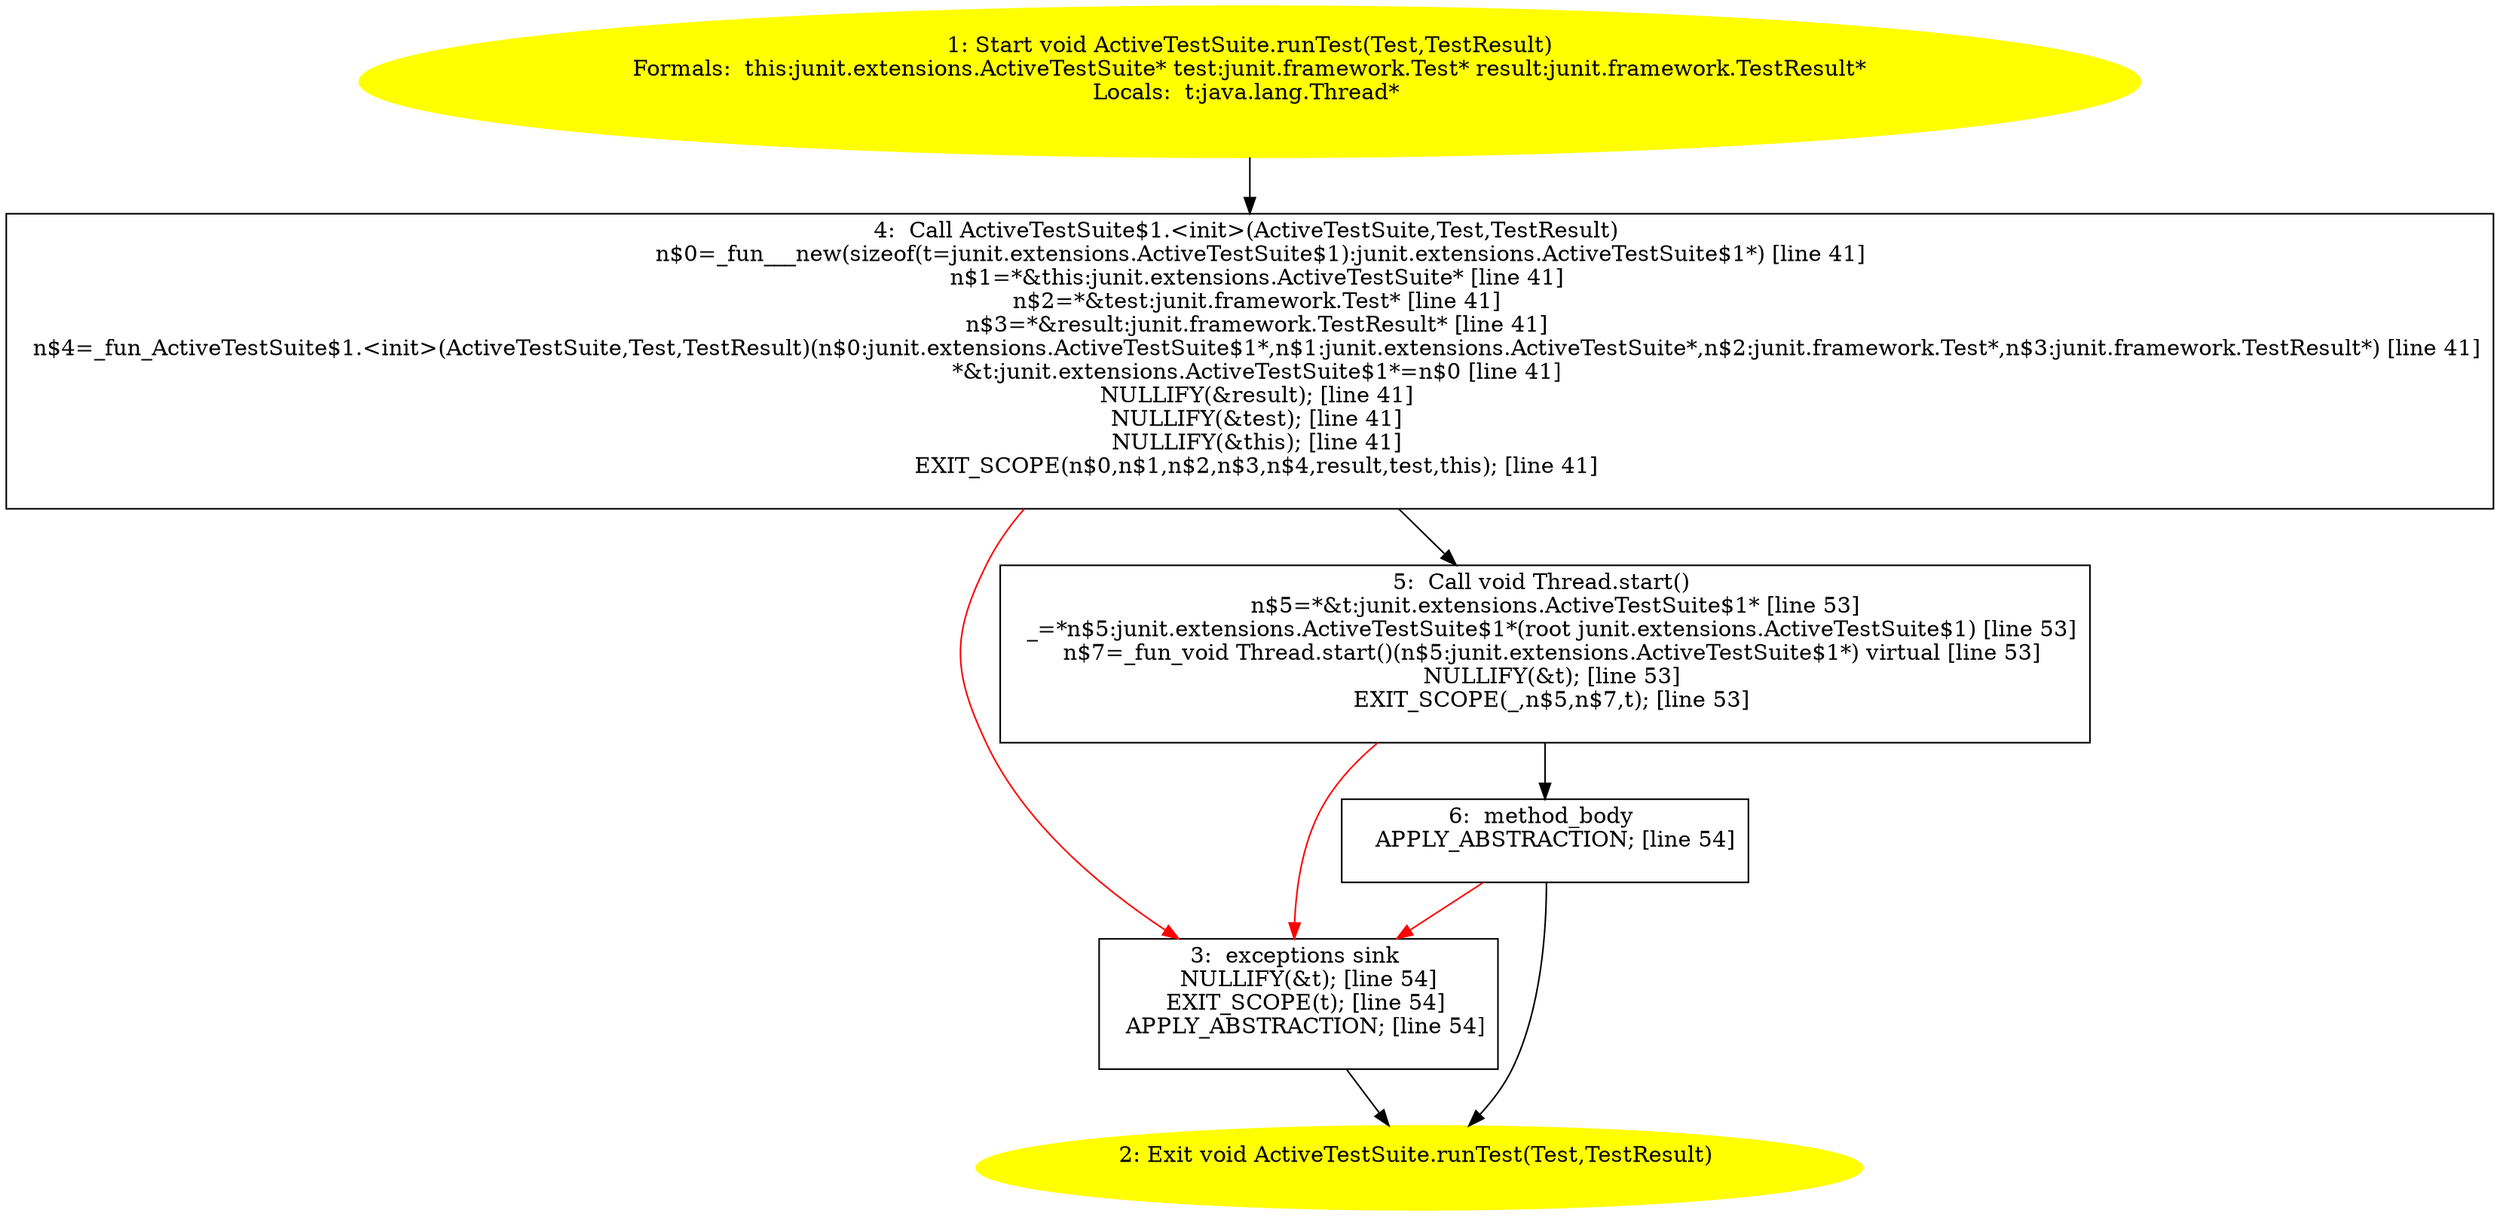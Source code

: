 /* @generated */
digraph cfg {
"junit.extensions.ActiveTestSuite.runTest(junit.framework.Test,junit.framework.TestResult):void.fd440743c4b17776a19bc0da39fcb62a_1" [label="1: Start void ActiveTestSuite.runTest(Test,TestResult)\nFormals:  this:junit.extensions.ActiveTestSuite* test:junit.framework.Test* result:junit.framework.TestResult*\nLocals:  t:java.lang.Thread* \n  " color=yellow style=filled]
	

	 "junit.extensions.ActiveTestSuite.runTest(junit.framework.Test,junit.framework.TestResult):void.fd440743c4b17776a19bc0da39fcb62a_1" -> "junit.extensions.ActiveTestSuite.runTest(junit.framework.Test,junit.framework.TestResult):void.fd440743c4b17776a19bc0da39fcb62a_4" ;
"junit.extensions.ActiveTestSuite.runTest(junit.framework.Test,junit.framework.TestResult):void.fd440743c4b17776a19bc0da39fcb62a_2" [label="2: Exit void ActiveTestSuite.runTest(Test,TestResult) \n  " color=yellow style=filled]
	

"junit.extensions.ActiveTestSuite.runTest(junit.framework.Test,junit.framework.TestResult):void.fd440743c4b17776a19bc0da39fcb62a_3" [label="3:  exceptions sink \n   NULLIFY(&t); [line 54]\n  EXIT_SCOPE(t); [line 54]\n  APPLY_ABSTRACTION; [line 54]\n " shape="box"]
	

	 "junit.extensions.ActiveTestSuite.runTest(junit.framework.Test,junit.framework.TestResult):void.fd440743c4b17776a19bc0da39fcb62a_3" -> "junit.extensions.ActiveTestSuite.runTest(junit.framework.Test,junit.framework.TestResult):void.fd440743c4b17776a19bc0da39fcb62a_2" ;
"junit.extensions.ActiveTestSuite.runTest(junit.framework.Test,junit.framework.TestResult):void.fd440743c4b17776a19bc0da39fcb62a_4" [label="4:  Call ActiveTestSuite$1.<init>(ActiveTestSuite,Test,TestResult) \n   n$0=_fun___new(sizeof(t=junit.extensions.ActiveTestSuite$1):junit.extensions.ActiveTestSuite$1*) [line 41]\n  n$1=*&this:junit.extensions.ActiveTestSuite* [line 41]\n  n$2=*&test:junit.framework.Test* [line 41]\n  n$3=*&result:junit.framework.TestResult* [line 41]\n  n$4=_fun_ActiveTestSuite$1.<init>(ActiveTestSuite,Test,TestResult)(n$0:junit.extensions.ActiveTestSuite$1*,n$1:junit.extensions.ActiveTestSuite*,n$2:junit.framework.Test*,n$3:junit.framework.TestResult*) [line 41]\n  *&t:junit.extensions.ActiveTestSuite$1*=n$0 [line 41]\n  NULLIFY(&result); [line 41]\n  NULLIFY(&test); [line 41]\n  NULLIFY(&this); [line 41]\n  EXIT_SCOPE(n$0,n$1,n$2,n$3,n$4,result,test,this); [line 41]\n " shape="box"]
	

	 "junit.extensions.ActiveTestSuite.runTest(junit.framework.Test,junit.framework.TestResult):void.fd440743c4b17776a19bc0da39fcb62a_4" -> "junit.extensions.ActiveTestSuite.runTest(junit.framework.Test,junit.framework.TestResult):void.fd440743c4b17776a19bc0da39fcb62a_5" ;
	 "junit.extensions.ActiveTestSuite.runTest(junit.framework.Test,junit.framework.TestResult):void.fd440743c4b17776a19bc0da39fcb62a_4" -> "junit.extensions.ActiveTestSuite.runTest(junit.framework.Test,junit.framework.TestResult):void.fd440743c4b17776a19bc0da39fcb62a_3" [color="red" ];
"junit.extensions.ActiveTestSuite.runTest(junit.framework.Test,junit.framework.TestResult):void.fd440743c4b17776a19bc0da39fcb62a_5" [label="5:  Call void Thread.start() \n   n$5=*&t:junit.extensions.ActiveTestSuite$1* [line 53]\n  _=*n$5:junit.extensions.ActiveTestSuite$1*(root junit.extensions.ActiveTestSuite$1) [line 53]\n  n$7=_fun_void Thread.start()(n$5:junit.extensions.ActiveTestSuite$1*) virtual [line 53]\n  NULLIFY(&t); [line 53]\n  EXIT_SCOPE(_,n$5,n$7,t); [line 53]\n " shape="box"]
	

	 "junit.extensions.ActiveTestSuite.runTest(junit.framework.Test,junit.framework.TestResult):void.fd440743c4b17776a19bc0da39fcb62a_5" -> "junit.extensions.ActiveTestSuite.runTest(junit.framework.Test,junit.framework.TestResult):void.fd440743c4b17776a19bc0da39fcb62a_6" ;
	 "junit.extensions.ActiveTestSuite.runTest(junit.framework.Test,junit.framework.TestResult):void.fd440743c4b17776a19bc0da39fcb62a_5" -> "junit.extensions.ActiveTestSuite.runTest(junit.framework.Test,junit.framework.TestResult):void.fd440743c4b17776a19bc0da39fcb62a_3" [color="red" ];
"junit.extensions.ActiveTestSuite.runTest(junit.framework.Test,junit.framework.TestResult):void.fd440743c4b17776a19bc0da39fcb62a_6" [label="6:  method_body \n   APPLY_ABSTRACTION; [line 54]\n " shape="box"]
	

	 "junit.extensions.ActiveTestSuite.runTest(junit.framework.Test,junit.framework.TestResult):void.fd440743c4b17776a19bc0da39fcb62a_6" -> "junit.extensions.ActiveTestSuite.runTest(junit.framework.Test,junit.framework.TestResult):void.fd440743c4b17776a19bc0da39fcb62a_2" ;
	 "junit.extensions.ActiveTestSuite.runTest(junit.framework.Test,junit.framework.TestResult):void.fd440743c4b17776a19bc0da39fcb62a_6" -> "junit.extensions.ActiveTestSuite.runTest(junit.framework.Test,junit.framework.TestResult):void.fd440743c4b17776a19bc0da39fcb62a_3" [color="red" ];
}
